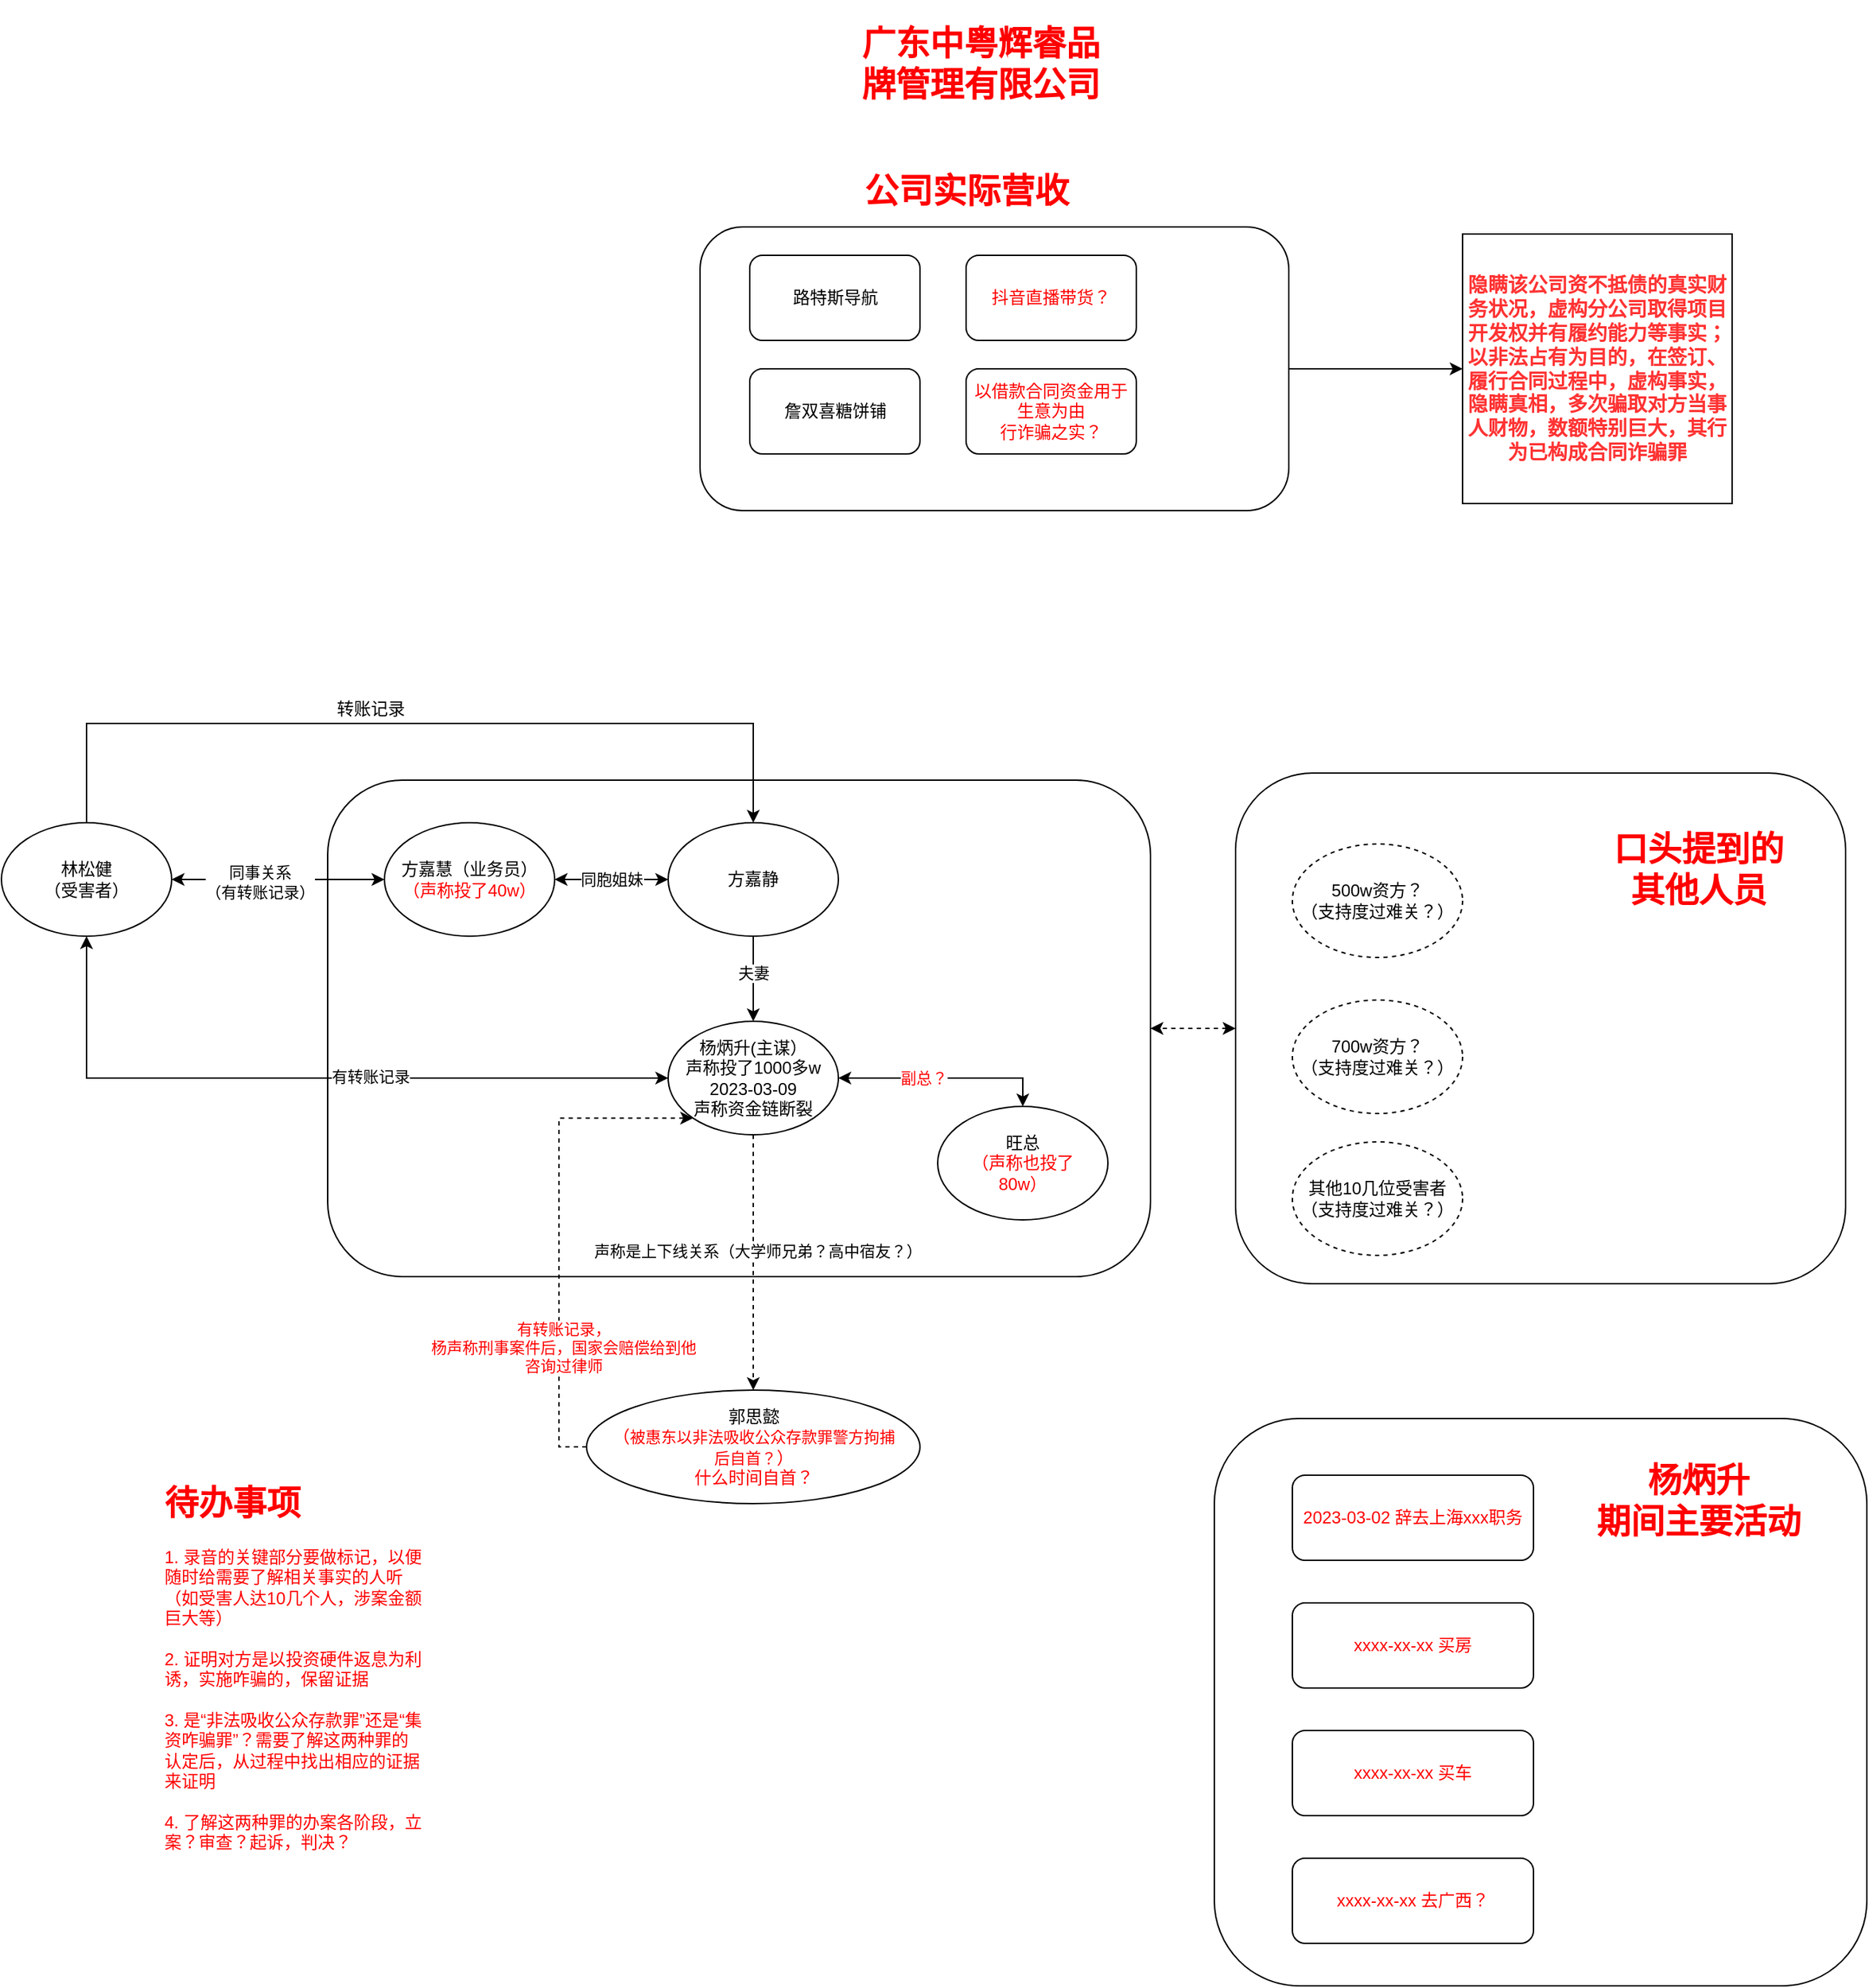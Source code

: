 <mxfile version="21.0.6" type="github">
  <diagram name="第 1 页" id="eqNK_jSqjyyG-bo4LpL6">
    <mxGraphModel dx="1113" dy="737" grid="1" gridSize="10" guides="1" tooltips="1" connect="1" arrows="1" fold="1" page="1" pageScale="1" pageWidth="827" pageHeight="1169" math="0" shadow="0">
      <root>
        <mxCell id="0" />
        <mxCell id="1" parent="0" />
        <mxCell id="pA_UhPEc9qeJ-P0O8AGT-3" style="edgeStyle=orthogonalEdgeStyle;rounded=0;orthogonalLoop=1;jettySize=auto;html=1;exitX=0;exitY=0.5;exitDx=0;exitDy=0;fontColor=#FF0000;startArrow=classic;startFill=1;dashed=1;" edge="1" parent="1" source="pA_UhPEc9qeJ-P0O8AGT-4" target="pA_UhPEc9qeJ-P0O8AGT-5">
          <mxGeometry relative="1" as="geometry" />
        </mxCell>
        <mxCell id="pA_UhPEc9qeJ-P0O8AGT-4" value="" style="rounded=1;whiteSpace=wrap;html=1;" vertex="1" parent="1">
          <mxGeometry x="1120" y="775" width="430" height="360" as="geometry" />
        </mxCell>
        <mxCell id="pA_UhPEc9qeJ-P0O8AGT-5" value="" style="rounded=1;whiteSpace=wrap;html=1;" vertex="1" parent="1">
          <mxGeometry x="480" y="780" width="580" height="350" as="geometry" />
        </mxCell>
        <mxCell id="pA_UhPEc9qeJ-P0O8AGT-6" value="" style="edgeStyle=orthogonalEdgeStyle;rounded=0;orthogonalLoop=1;jettySize=auto;html=1;startArrow=classic;startFill=1;" edge="1" parent="1" source="pA_UhPEc9qeJ-P0O8AGT-10" target="pA_UhPEc9qeJ-P0O8AGT-13">
          <mxGeometry relative="1" as="geometry" />
        </mxCell>
        <mxCell id="pA_UhPEc9qeJ-P0O8AGT-7" value="同事关系&lt;br&gt;（有转账记录）" style="edgeLabel;html=1;align=center;verticalAlign=middle;resizable=0;points=[];" vertex="1" connectable="0" parent="pA_UhPEc9qeJ-P0O8AGT-6">
          <mxGeometry x="-0.175" y="-2" relative="1" as="geometry">
            <mxPoint as="offset" />
          </mxGeometry>
        </mxCell>
        <mxCell id="pA_UhPEc9qeJ-P0O8AGT-8" style="edgeStyle=orthogonalEdgeStyle;rounded=0;orthogonalLoop=1;jettySize=auto;html=1;exitX=0.5;exitY=1;exitDx=0;exitDy=0;entryX=0;entryY=0.5;entryDx=0;entryDy=0;startArrow=classic;startFill=1;" edge="1" parent="1" source="pA_UhPEc9qeJ-P0O8AGT-10" target="pA_UhPEc9qeJ-P0O8AGT-21">
          <mxGeometry relative="1" as="geometry">
            <Array as="points">
              <mxPoint x="310" y="990" />
            </Array>
          </mxGeometry>
        </mxCell>
        <mxCell id="pA_UhPEc9qeJ-P0O8AGT-9" value="有转账记录" style="edgeLabel;html=1;align=center;verticalAlign=middle;resizable=0;points=[];" vertex="1" connectable="0" parent="pA_UhPEc9qeJ-P0O8AGT-8">
          <mxGeometry x="0.176" y="1" relative="1" as="geometry">
            <mxPoint as="offset" />
          </mxGeometry>
        </mxCell>
        <mxCell id="pA_UhPEc9qeJ-P0O8AGT-10" value="林松健&lt;br&gt;（受害者）" style="ellipse;whiteSpace=wrap;html=1;" vertex="1" parent="1">
          <mxGeometry x="250" y="810" width="120" height="80" as="geometry" />
        </mxCell>
        <mxCell id="pA_UhPEc9qeJ-P0O8AGT-11" value="" style="edgeStyle=orthogonalEdgeStyle;rounded=0;orthogonalLoop=1;jettySize=auto;html=1;startArrow=classic;startFill=1;" edge="1" parent="1" source="pA_UhPEc9qeJ-P0O8AGT-13" target="pA_UhPEc9qeJ-P0O8AGT-16">
          <mxGeometry relative="1" as="geometry" />
        </mxCell>
        <mxCell id="pA_UhPEc9qeJ-P0O8AGT-12" value="同胞姐妹" style="edgeLabel;html=1;align=center;verticalAlign=middle;resizable=0;points=[];" vertex="1" connectable="0" parent="pA_UhPEc9qeJ-P0O8AGT-11">
          <mxGeometry x="-0.375" y="-1" relative="1" as="geometry">
            <mxPoint x="15" y="-1" as="offset" />
          </mxGeometry>
        </mxCell>
        <mxCell id="pA_UhPEc9qeJ-P0O8AGT-13" value="方嘉慧（业务员）&lt;br&gt;&lt;span style=&quot;color: rgb(255, 0, 0);&quot;&gt;（声称投了40w）&lt;/span&gt;" style="ellipse;whiteSpace=wrap;html=1;" vertex="1" parent="1">
          <mxGeometry x="520" y="810" width="120" height="80" as="geometry" />
        </mxCell>
        <mxCell id="pA_UhPEc9qeJ-P0O8AGT-14" value="" style="edgeStyle=orthogonalEdgeStyle;rounded=0;orthogonalLoop=1;jettySize=auto;html=1;" edge="1" parent="1" source="pA_UhPEc9qeJ-P0O8AGT-16" target="pA_UhPEc9qeJ-P0O8AGT-21">
          <mxGeometry relative="1" as="geometry" />
        </mxCell>
        <mxCell id="pA_UhPEc9qeJ-P0O8AGT-15" value="夫妻" style="edgeLabel;html=1;align=center;verticalAlign=middle;resizable=0;points=[];" vertex="1" connectable="0" parent="pA_UhPEc9qeJ-P0O8AGT-14">
          <mxGeometry x="-0.133" relative="1" as="geometry">
            <mxPoint as="offset" />
          </mxGeometry>
        </mxCell>
        <mxCell id="pA_UhPEc9qeJ-P0O8AGT-16" value="方嘉静" style="ellipse;whiteSpace=wrap;html=1;" vertex="1" parent="1">
          <mxGeometry x="720" y="810" width="120" height="80" as="geometry" />
        </mxCell>
        <mxCell id="pA_UhPEc9qeJ-P0O8AGT-17" value="" style="edgeStyle=orthogonalEdgeStyle;rounded=0;orthogonalLoop=1;jettySize=auto;html=1;exitX=0.5;exitY=0;exitDx=0;exitDy=0;startArrow=classic;startFill=1;" edge="1" parent="1" source="pA_UhPEc9qeJ-P0O8AGT-22" target="pA_UhPEc9qeJ-P0O8AGT-21">
          <mxGeometry relative="1" as="geometry" />
        </mxCell>
        <mxCell id="pA_UhPEc9qeJ-P0O8AGT-18" value="&lt;font color=&quot;#ff0000&quot;&gt;副总？&lt;br&gt;&lt;/font&gt;" style="edgeLabel;html=1;align=center;verticalAlign=middle;resizable=0;points=[];" vertex="1" connectable="0" parent="pA_UhPEc9qeJ-P0O8AGT-17">
          <mxGeometry x="0.293" y="-4" relative="1" as="geometry">
            <mxPoint x="7" y="4" as="offset" />
          </mxGeometry>
        </mxCell>
        <mxCell id="pA_UhPEc9qeJ-P0O8AGT-19" value="" style="edgeStyle=orthogonalEdgeStyle;rounded=0;orthogonalLoop=1;jettySize=auto;html=1;dashed=1;" edge="1" parent="1" source="pA_UhPEc9qeJ-P0O8AGT-21" target="pA_UhPEc9qeJ-P0O8AGT-25">
          <mxGeometry relative="1" as="geometry" />
        </mxCell>
        <mxCell id="pA_UhPEc9qeJ-P0O8AGT-20" value="声称是上下线关系（大学师兄弟？高中宿友？）&lt;br&gt;" style="edgeLabel;html=1;align=center;verticalAlign=middle;resizable=0;points=[];" vertex="1" connectable="0" parent="pA_UhPEc9qeJ-P0O8AGT-19">
          <mxGeometry x="-0.092" y="3" relative="1" as="geometry">
            <mxPoint as="offset" />
          </mxGeometry>
        </mxCell>
        <mxCell id="pA_UhPEc9qeJ-P0O8AGT-21" value="杨炳升(主谋）&lt;br&gt;声称投了1000多w&lt;br&gt;2023-03-09&lt;br&gt;声称资金链断裂" style="ellipse;whiteSpace=wrap;html=1;" vertex="1" parent="1">
          <mxGeometry x="720" y="950" width="120" height="80" as="geometry" />
        </mxCell>
        <mxCell id="pA_UhPEc9qeJ-P0O8AGT-22" value="旺总&lt;br&gt;&lt;font color=&quot;#ff0000&quot;&gt;（声称也投了&lt;br&gt;80w）&lt;/font&gt;" style="ellipse;whiteSpace=wrap;html=1;" vertex="1" parent="1">
          <mxGeometry x="910" y="1010" width="120" height="80" as="geometry" />
        </mxCell>
        <mxCell id="pA_UhPEc9qeJ-P0O8AGT-23" style="edgeStyle=orthogonalEdgeStyle;rounded=0;orthogonalLoop=1;jettySize=auto;html=1;exitX=0;exitY=0.5;exitDx=0;exitDy=0;entryX=0;entryY=1;entryDx=0;entryDy=0;fontColor=#FF0000;startArrow=none;startFill=0;dashed=1;" edge="1" parent="1" source="pA_UhPEc9qeJ-P0O8AGT-25" target="pA_UhPEc9qeJ-P0O8AGT-21">
          <mxGeometry relative="1" as="geometry">
            <Array as="points">
              <mxPoint x="643" y="1250" />
              <mxPoint x="643" y="1018" />
            </Array>
          </mxGeometry>
        </mxCell>
        <mxCell id="pA_UhPEc9qeJ-P0O8AGT-24" value="有转账记录，&lt;br&gt;杨声称刑事案件后，国家会赔偿给到他&lt;br&gt;咨询过律师" style="edgeLabel;html=1;align=center;verticalAlign=middle;resizable=0;points=[];fontColor=#FF0000;" vertex="1" connectable="0" parent="pA_UhPEc9qeJ-P0O8AGT-23">
          <mxGeometry x="-0.482" y="-3" relative="1" as="geometry">
            <mxPoint as="offset" />
          </mxGeometry>
        </mxCell>
        <mxCell id="pA_UhPEc9qeJ-P0O8AGT-25" value="郭思懿&lt;br&gt;&lt;font color=&quot;#ff0000&quot;&gt;（&lt;span style=&quot;font-size: 11px; background-color: rgb(255, 255, 255);&quot;&gt;被惠东以非法吸收公众存款罪警方拘捕&lt;/span&gt;&lt;br style=&quot;font-size: 11px;&quot;&gt;&lt;span style=&quot;font-size: 11px; background-color: rgb(255, 255, 255);&quot;&gt;后自首？&lt;/span&gt;）&lt;/font&gt;&lt;br&gt;&lt;font color=&quot;#ff0000&quot;&gt;什么时间自首？&lt;/font&gt;" style="ellipse;whiteSpace=wrap;html=1;" vertex="1" parent="1">
          <mxGeometry x="662.5" y="1210" width="235" height="80" as="geometry" />
        </mxCell>
        <mxCell id="pA_UhPEc9qeJ-P0O8AGT-27" value="&lt;font color=&quot;#ff0000&quot;&gt;广东中粤辉睿品&lt;br&gt;牌管理有限公司&lt;/font&gt;" style="text;strokeColor=none;fillColor=none;html=1;fontSize=24;fontStyle=1;verticalAlign=middle;align=center;" vertex="1" parent="1">
          <mxGeometry x="850" y="230" width="180" height="90" as="geometry" />
        </mxCell>
        <mxCell id="pA_UhPEc9qeJ-P0O8AGT-28" value="500w资方？&lt;br&gt;（支持度过难关？）" style="ellipse;whiteSpace=wrap;html=1;dashed=1;" vertex="1" parent="1">
          <mxGeometry x="1160" y="825" width="120" height="80" as="geometry" />
        </mxCell>
        <mxCell id="pA_UhPEc9qeJ-P0O8AGT-29" value="700w资方？&lt;br&gt;（支持度过难关？）" style="ellipse;whiteSpace=wrap;html=1;dashed=1;" vertex="1" parent="1">
          <mxGeometry x="1160" y="935" width="120" height="80" as="geometry" />
        </mxCell>
        <mxCell id="pA_UhPEc9qeJ-P0O8AGT-30" value="其他10几位受害者&lt;br&gt;（支持度过难关？）" style="ellipse;whiteSpace=wrap;html=1;dashed=1;" vertex="1" parent="1">
          <mxGeometry x="1160" y="1035" width="120" height="80" as="geometry" />
        </mxCell>
        <mxCell id="pA_UhPEc9qeJ-P0O8AGT-31" value="口头提到的&lt;br&gt;其他人员" style="text;strokeColor=none;fillColor=none;html=1;fontSize=24;fontStyle=1;verticalAlign=middle;align=center;dashed=1;fontColor=#FF0000;" vertex="1" parent="1">
          <mxGeometry x="1381" y="815" width="129" height="55" as="geometry" />
        </mxCell>
        <mxCell id="pA_UhPEc9qeJ-P0O8AGT-32" value="" style="rounded=1;whiteSpace=wrap;html=1;fontColor=#FF0000;" vertex="1" parent="1">
          <mxGeometry x="742.5" y="390" width="415" height="200" as="geometry" />
        </mxCell>
        <mxCell id="pA_UhPEc9qeJ-P0O8AGT-33" value="抖音直播带货？" style="rounded=1;whiteSpace=wrap;html=1;fontColor=#FF0000;" vertex="1" parent="1">
          <mxGeometry x="930" y="410" width="120" height="60" as="geometry" />
        </mxCell>
        <mxCell id="pA_UhPEc9qeJ-P0O8AGT-34" value="&lt;font color=&quot;#ff0000&quot;&gt;公司实际营收&lt;/font&gt;" style="text;strokeColor=none;fillColor=none;html=1;fontSize=24;fontStyle=1;verticalAlign=middle;align=center;" vertex="1" parent="1">
          <mxGeometry x="840" y="340" width="180" height="50" as="geometry" />
        </mxCell>
        <mxCell id="pA_UhPEc9qeJ-P0O8AGT-35" value="以借款合同资金用于生意为由&lt;br&gt;行诈骗之实？" style="rounded=1;whiteSpace=wrap;html=1;fontColor=#FF0000;" vertex="1" parent="1">
          <mxGeometry x="930" y="490" width="120" height="60" as="geometry" />
        </mxCell>
        <mxCell id="pA_UhPEc9qeJ-P0O8AGT-36" value="" style="rounded=1;whiteSpace=wrap;html=1;" vertex="1" parent="1">
          <mxGeometry x="1105" y="1230" width="460" height="400" as="geometry" />
        </mxCell>
        <mxCell id="pA_UhPEc9qeJ-P0O8AGT-37" value="杨炳升&lt;br&gt;期间主要活动" style="text;strokeColor=none;fillColor=none;html=1;fontSize=24;fontStyle=1;verticalAlign=middle;align=center;dashed=1;fontColor=#FF0000;" vertex="1" parent="1">
          <mxGeometry x="1371.5" y="1260" width="148" height="55" as="geometry" />
        </mxCell>
        <mxCell id="pA_UhPEc9qeJ-P0O8AGT-38" value="2023-03-02 辞去上海xxx职务" style="rounded=1;whiteSpace=wrap;html=1;fontColor=#FF0000;" vertex="1" parent="1">
          <mxGeometry x="1160" y="1270" width="170" height="60" as="geometry" />
        </mxCell>
        <mxCell id="pA_UhPEc9qeJ-P0O8AGT-39" value="xxxx-xx-xx 买房" style="rounded=1;whiteSpace=wrap;html=1;fontColor=#FF0000;" vertex="1" parent="1">
          <mxGeometry x="1160" y="1360" width="170" height="60" as="geometry" />
        </mxCell>
        <mxCell id="pA_UhPEc9qeJ-P0O8AGT-40" value="xxxx-xx-xx 买车" style="rounded=1;whiteSpace=wrap;html=1;fontColor=#FF0000;" vertex="1" parent="1">
          <mxGeometry x="1160" y="1450" width="170" height="60" as="geometry" />
        </mxCell>
        <mxCell id="pA_UhPEc9qeJ-P0O8AGT-41" value="xxxx-xx-xx 去广西？" style="rounded=1;whiteSpace=wrap;html=1;fontColor=#FF0000;" vertex="1" parent="1">
          <mxGeometry x="1160" y="1540" width="170" height="60" as="geometry" />
        </mxCell>
        <mxCell id="pA_UhPEc9qeJ-P0O8AGT-42" value="&lt;h1&gt;&lt;font color=&quot;#ff0000&quot;&gt;待办事项&lt;/font&gt;&lt;/h1&gt;&lt;div&gt;&lt;font color=&quot;#ff0000&quot;&gt;1. 录音的关键部分要做标记，以便随时给需要了解相关事实的人听（如受害人达10几个人，涉案金额巨大等）&lt;/font&gt;&lt;/div&gt;&lt;div&gt;&lt;font color=&quot;#ff0000&quot;&gt;&lt;br&gt;&lt;/font&gt;&lt;/div&gt;&lt;div&gt;&lt;font color=&quot;#ff0000&quot;&gt;2. 证明对方是以投资硬件返息为利诱，实施咋骗的，保留证据&lt;/font&gt;&lt;/div&gt;&lt;div&gt;&lt;font color=&quot;#ff0000&quot;&gt;&lt;br&gt;&lt;/font&gt;&lt;/div&gt;&lt;div&gt;&lt;font color=&quot;#ff0000&quot;&gt;3. 是“非法吸收公众存款罪”还是“集资咋骗罪”？需要了解这两种罪的认定后，从过程中找出相应的证据来证明&lt;/font&gt;&lt;/div&gt;&lt;div&gt;&lt;font color=&quot;#ff0000&quot;&gt;&lt;br&gt;&lt;/font&gt;&lt;/div&gt;&lt;div&gt;&lt;font color=&quot;#ff0000&quot;&gt;4. 了解这两种罪的办案各阶段，立案？审查？起诉，判决？&lt;/font&gt;&lt;/div&gt;" style="text;html=1;strokeColor=none;fillColor=none;spacing=5;spacingTop=-20;whiteSpace=wrap;overflow=hidden;rounded=0;" vertex="1" parent="1">
          <mxGeometry x="360" y="1270" width="190" height="345" as="geometry" />
        </mxCell>
        <mxCell id="pA_UhPEc9qeJ-P0O8AGT-44" value="" style="endArrow=classic;html=1;rounded=0;exitX=0.5;exitY=0;exitDx=0;exitDy=0;entryX=0.5;entryY=0;entryDx=0;entryDy=0;" edge="1" parent="1" source="pA_UhPEc9qeJ-P0O8AGT-10" target="pA_UhPEc9qeJ-P0O8AGT-16">
          <mxGeometry width="50" height="50" relative="1" as="geometry">
            <mxPoint x="620" y="1000" as="sourcePoint" />
            <mxPoint x="780" y="740" as="targetPoint" />
            <Array as="points">
              <mxPoint x="310" y="740" />
              <mxPoint x="780" y="740" />
            </Array>
          </mxGeometry>
        </mxCell>
        <mxCell id="pA_UhPEc9qeJ-P0O8AGT-45" value="转账记录" style="text;html=1;align=center;verticalAlign=middle;resizable=0;points=[];autosize=1;strokeColor=none;fillColor=none;" vertex="1" parent="1">
          <mxGeometry x="475" y="715" width="70" height="30" as="geometry" />
        </mxCell>
        <mxCell id="pA_UhPEc9qeJ-P0O8AGT-46" value="路特斯导航" style="rounded=1;whiteSpace=wrap;html=1;" vertex="1" parent="1">
          <mxGeometry x="777.5" y="410" width="120" height="60" as="geometry" />
        </mxCell>
        <mxCell id="pA_UhPEc9qeJ-P0O8AGT-47" value="詹双喜糖饼铺" style="rounded=1;whiteSpace=wrap;html=1;" vertex="1" parent="1">
          <mxGeometry x="777.5" y="490" width="120" height="60" as="geometry" />
        </mxCell>
        <mxCell id="pA_UhPEc9qeJ-P0O8AGT-48" value="&lt;h3&gt;隐瞒该公司资不抵债的真实财务状况，虚构分公司取得项目开发权并有履约能力等事实；以非法占有为目的，在签订、履行合同过程中，虚构事实，隐瞒真相，多次骗取对方当事人财物，数额特别巨大，其行为已构成合同诈骗罪&lt;/h3&gt;" style="whiteSpace=wrap;html=1;aspect=fixed;fontColor=#FF3333;" vertex="1" parent="1">
          <mxGeometry x="1280" y="395" width="190" height="190" as="geometry" />
        </mxCell>
        <mxCell id="pA_UhPEc9qeJ-P0O8AGT-49" value="" style="endArrow=classic;html=1;rounded=0;entryX=0;entryY=0.5;entryDx=0;entryDy=0;" edge="1" parent="1" source="pA_UhPEc9qeJ-P0O8AGT-32" target="pA_UhPEc9qeJ-P0O8AGT-48">
          <mxGeometry width="50" height="50" relative="1" as="geometry">
            <mxPoint x="1090" y="650" as="sourcePoint" />
            <mxPoint x="1140" y="600" as="targetPoint" />
          </mxGeometry>
        </mxCell>
      </root>
    </mxGraphModel>
  </diagram>
</mxfile>
